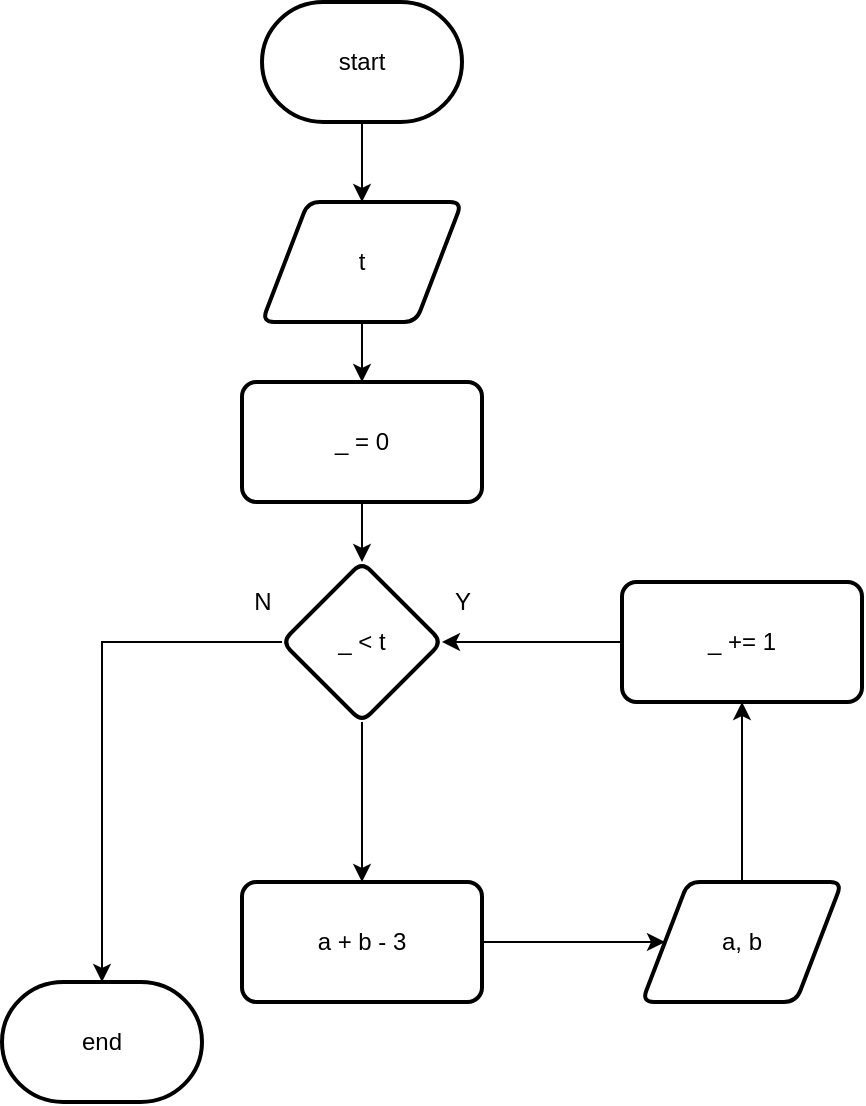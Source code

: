 <mxfile>
    <diagram id="45WitFHikevHjxbNmQfC" name="Page-1">
        <mxGraphModel dx="820" dy="491" grid="1" gridSize="10" guides="1" tooltips="1" connect="1" arrows="1" fold="1" page="1" pageScale="1" pageWidth="850" pageHeight="1100" math="0" shadow="0">
            <root>
                <mxCell id="0"/>
                <mxCell id="1" parent="0"/>
                <mxCell id="3" style="edgeStyle=none;html=1;entryX=0.5;entryY=0;entryDx=0;entryDy=0;" parent="1" source="2" target="4" edge="1">
                    <mxGeometry relative="1" as="geometry">
                        <mxPoint x="250" y="100" as="targetPoint"/>
                    </mxGeometry>
                </mxCell>
                <mxCell id="2" value="start" style="strokeWidth=2;html=1;shape=mxgraph.flowchart.terminator;whiteSpace=wrap;" parent="1" vertex="1">
                    <mxGeometry x="200" y="10" width="100" height="60" as="geometry"/>
                </mxCell>
                <mxCell id="HK7oCtvw7YqfgjNsX2Im-26" value="" style="edgeStyle=orthogonalEdgeStyle;rounded=0;orthogonalLoop=1;jettySize=auto;html=1;fontFamily=Helvetica;fontSize=12;" parent="1" source="4" target="HK7oCtvw7YqfgjNsX2Im-25" edge="1">
                    <mxGeometry relative="1" as="geometry"/>
                </mxCell>
                <mxCell id="4" value="t" style="shape=parallelogram;html=1;strokeWidth=2;perimeter=parallelogramPerimeter;whiteSpace=wrap;rounded=1;arcSize=12;size=0.23;" parent="1" vertex="1">
                    <mxGeometry x="200" y="110" width="100" height="60" as="geometry"/>
                </mxCell>
                <mxCell id="HK7oCtvw7YqfgjNsX2Im-28" value="" style="edgeStyle=orthogonalEdgeStyle;rounded=0;orthogonalLoop=1;jettySize=auto;html=1;fontFamily=Helvetica;fontSize=12;" parent="1" source="HK7oCtvw7YqfgjNsX2Im-25" target="HK7oCtvw7YqfgjNsX2Im-27" edge="1">
                    <mxGeometry relative="1" as="geometry"/>
                </mxCell>
                <mxCell id="HK7oCtvw7YqfgjNsX2Im-25" value="_ = 0" style="whiteSpace=wrap;html=1;strokeWidth=2;rounded=1;arcSize=12;" parent="1" vertex="1">
                    <mxGeometry x="190" y="200" width="120" height="60" as="geometry"/>
                </mxCell>
                <mxCell id="HK7oCtvw7YqfgjNsX2Im-37" style="edgeStyle=orthogonalEdgeStyle;rounded=0;orthogonalLoop=1;jettySize=auto;html=1;fontFamily=Helvetica;fontSize=12;entryX=0.5;entryY=0;entryDx=0;entryDy=0;entryPerimeter=0;" parent="1" source="HK7oCtvw7YqfgjNsX2Im-27" target="HK7oCtvw7YqfgjNsX2Im-38" edge="1">
                    <mxGeometry relative="1" as="geometry">
                        <mxPoint x="120" y="480" as="targetPoint"/>
                    </mxGeometry>
                </mxCell>
                <mxCell id="7" style="edgeStyle=none;html=1;entryX=0.5;entryY=0;entryDx=0;entryDy=0;" edge="1" parent="1" source="HK7oCtvw7YqfgjNsX2Im-27" target="HK7oCtvw7YqfgjNsX2Im-34">
                    <mxGeometry relative="1" as="geometry"/>
                </mxCell>
                <mxCell id="HK7oCtvw7YqfgjNsX2Im-27" value="_ &amp;lt; t" style="rhombus;whiteSpace=wrap;html=1;strokeWidth=2;rounded=1;arcSize=12;" parent="1" vertex="1">
                    <mxGeometry x="210" y="290" width="80" height="80" as="geometry"/>
                </mxCell>
                <mxCell id="6" style="edgeStyle=none;html=1;entryX=1;entryY=0.5;entryDx=0;entryDy=0;" edge="1" parent="1" source="HK7oCtvw7YqfgjNsX2Im-30" target="HK7oCtvw7YqfgjNsX2Im-27">
                    <mxGeometry relative="1" as="geometry"/>
                </mxCell>
                <mxCell id="HK7oCtvw7YqfgjNsX2Im-30" value="_ += 1" style="whiteSpace=wrap;html=1;strokeWidth=2;rounded=1;arcSize=12;" parent="1" vertex="1">
                    <mxGeometry x="380" y="300" width="120" height="60" as="geometry"/>
                </mxCell>
                <mxCell id="9" style="edgeStyle=none;html=1;entryX=0.5;entryY=1;entryDx=0;entryDy=0;" edge="1" parent="1" source="HK7oCtvw7YqfgjNsX2Im-33" target="HK7oCtvw7YqfgjNsX2Im-30">
                    <mxGeometry relative="1" as="geometry"/>
                </mxCell>
                <mxCell id="HK7oCtvw7YqfgjNsX2Im-33" value="a, b" style="shape=parallelogram;html=1;strokeWidth=2;perimeter=parallelogramPerimeter;whiteSpace=wrap;rounded=1;arcSize=12;size=0.23;fontFamily=Helvetica;fontSize=12;" parent="1" vertex="1">
                    <mxGeometry x="390" y="450" width="100" height="60" as="geometry"/>
                </mxCell>
                <mxCell id="8" style="edgeStyle=none;html=1;" edge="1" parent="1" source="HK7oCtvw7YqfgjNsX2Im-34" target="HK7oCtvw7YqfgjNsX2Im-33">
                    <mxGeometry relative="1" as="geometry"/>
                </mxCell>
                <mxCell id="HK7oCtvw7YqfgjNsX2Im-34" value="a + b - 3" style="whiteSpace=wrap;html=1;strokeWidth=2;rounded=1;arcSize=12;" parent="1" vertex="1">
                    <mxGeometry x="190" y="450" width="120" height="60" as="geometry"/>
                </mxCell>
                <mxCell id="HK7oCtvw7YqfgjNsX2Im-38" value="end" style="strokeWidth=2;html=1;shape=mxgraph.flowchart.terminator;whiteSpace=wrap;fontFamily=Helvetica;fontSize=12;" parent="1" vertex="1">
                    <mxGeometry x="70" y="500" width="100" height="60" as="geometry"/>
                </mxCell>
                <mxCell id="HK7oCtvw7YqfgjNsX2Im-39" value="N" style="text;html=1;align=center;verticalAlign=middle;resizable=0;points=[];autosize=1;strokeColor=none;fillColor=none;fontSize=12;fontFamily=Helvetica;" parent="1" vertex="1">
                    <mxGeometry x="190" y="300" width="20" height="20" as="geometry"/>
                </mxCell>
                <mxCell id="HK7oCtvw7YqfgjNsX2Im-40" value="Y" style="text;html=1;align=center;verticalAlign=middle;resizable=0;points=[];autosize=1;strokeColor=none;fillColor=none;fontSize=12;fontFamily=Helvetica;" parent="1" vertex="1">
                    <mxGeometry x="290" y="300" width="20" height="20" as="geometry"/>
                </mxCell>
            </root>
        </mxGraphModel>
    </diagram>
</mxfile>